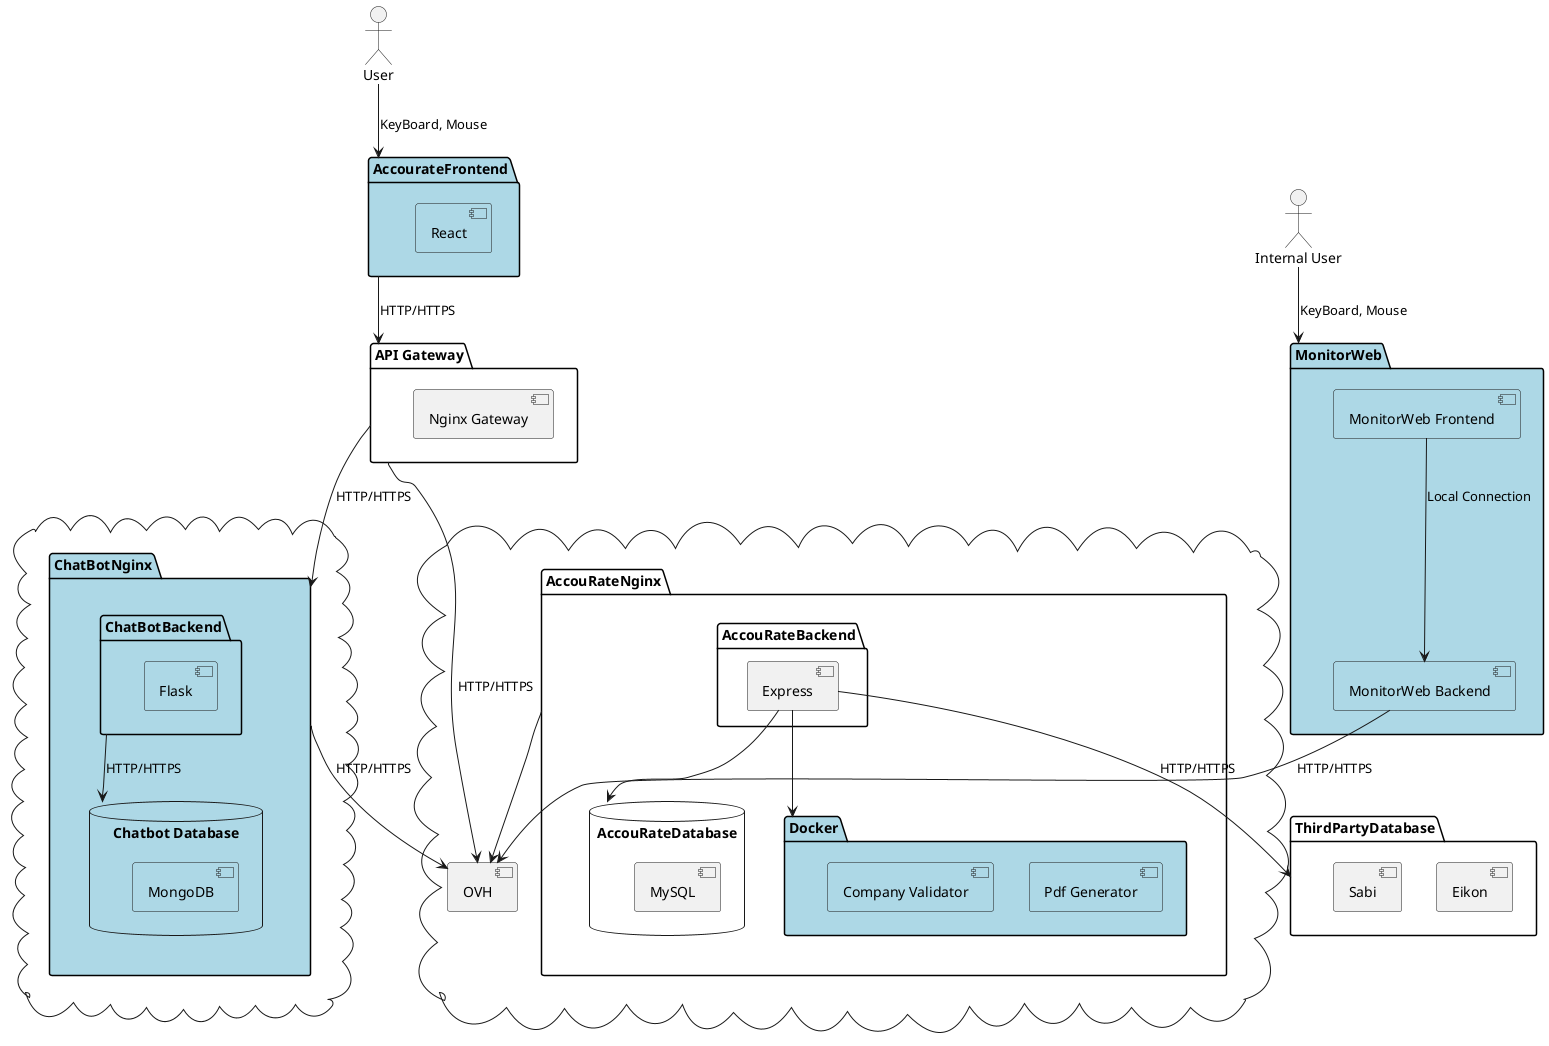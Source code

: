 @startuml "Diagrama de Componentes"



cloud {
    [OVH] 
    package "AccouRateNginx" {
        folder "AccouRateBackend" {
            [Express]
        }
        database "AccouRateDatabase"{
            [MySQL]
        }
        folder "Docker" #LightBlue {
            [Pdf Generator] #LightBlue
            [Company Validator] #LightBlue
        }
    }
}

cloud {
    package "ChatBotNginx" #LightBlue {
        folder "ChatBotBackend" #LightBlue {
            [Flask] #LightBlue
        }
        database "Chatbot Database" #LightBlue {
            [MongoDB] #LightBlue
        }
    }
}

package "API Gateway" {
    [Nginx Gateway]
}

package "ThirdPartyDatabase"  {
    [Eikon]
    [Sabi]
}

package "AccourateFrontend" #LightBlue {
    [React] #LightBlue
}

package "MonitorWeb" #LightBlue {
    [MonitorWeb Backend] #LightBlue
    [MonitorWeb Frontend] #LightBlue
}

actor "User" as User
actor "Internal User" as InternalUser

User --> [AccourateFrontend] : KeyBoard, Mouse
InternalUser --> [MonitorWeb] : KeyBoard, Mouse

[Express] --> [AccouRateDatabase] 
[Express] --> [Docker] 
[Express] --> [ThirdPartyDatabase] : HTTP/HTTPS

[AccouRateNginx] --> [OVH]
[API Gateway] --> [OVH] : HTTP/HTTPS

[MonitorWeb Frontend] --> [MonitorWeb Backend] : Local Connection
[MonitorWeb Backend] --> [OVH] : HTTP/HTTPS

[AccourateFrontend] --> [API Gateway] : HTTP/HTTPS
[API Gateway] --> [ChatBotNginx] : HTTP/HTTPS
[ChatBotBackend] --> [Chatbot Database] : HTTP/HTTPS
[ChatBotNginx] --> [OVH] : HTTP/HTTPS

@enduml

